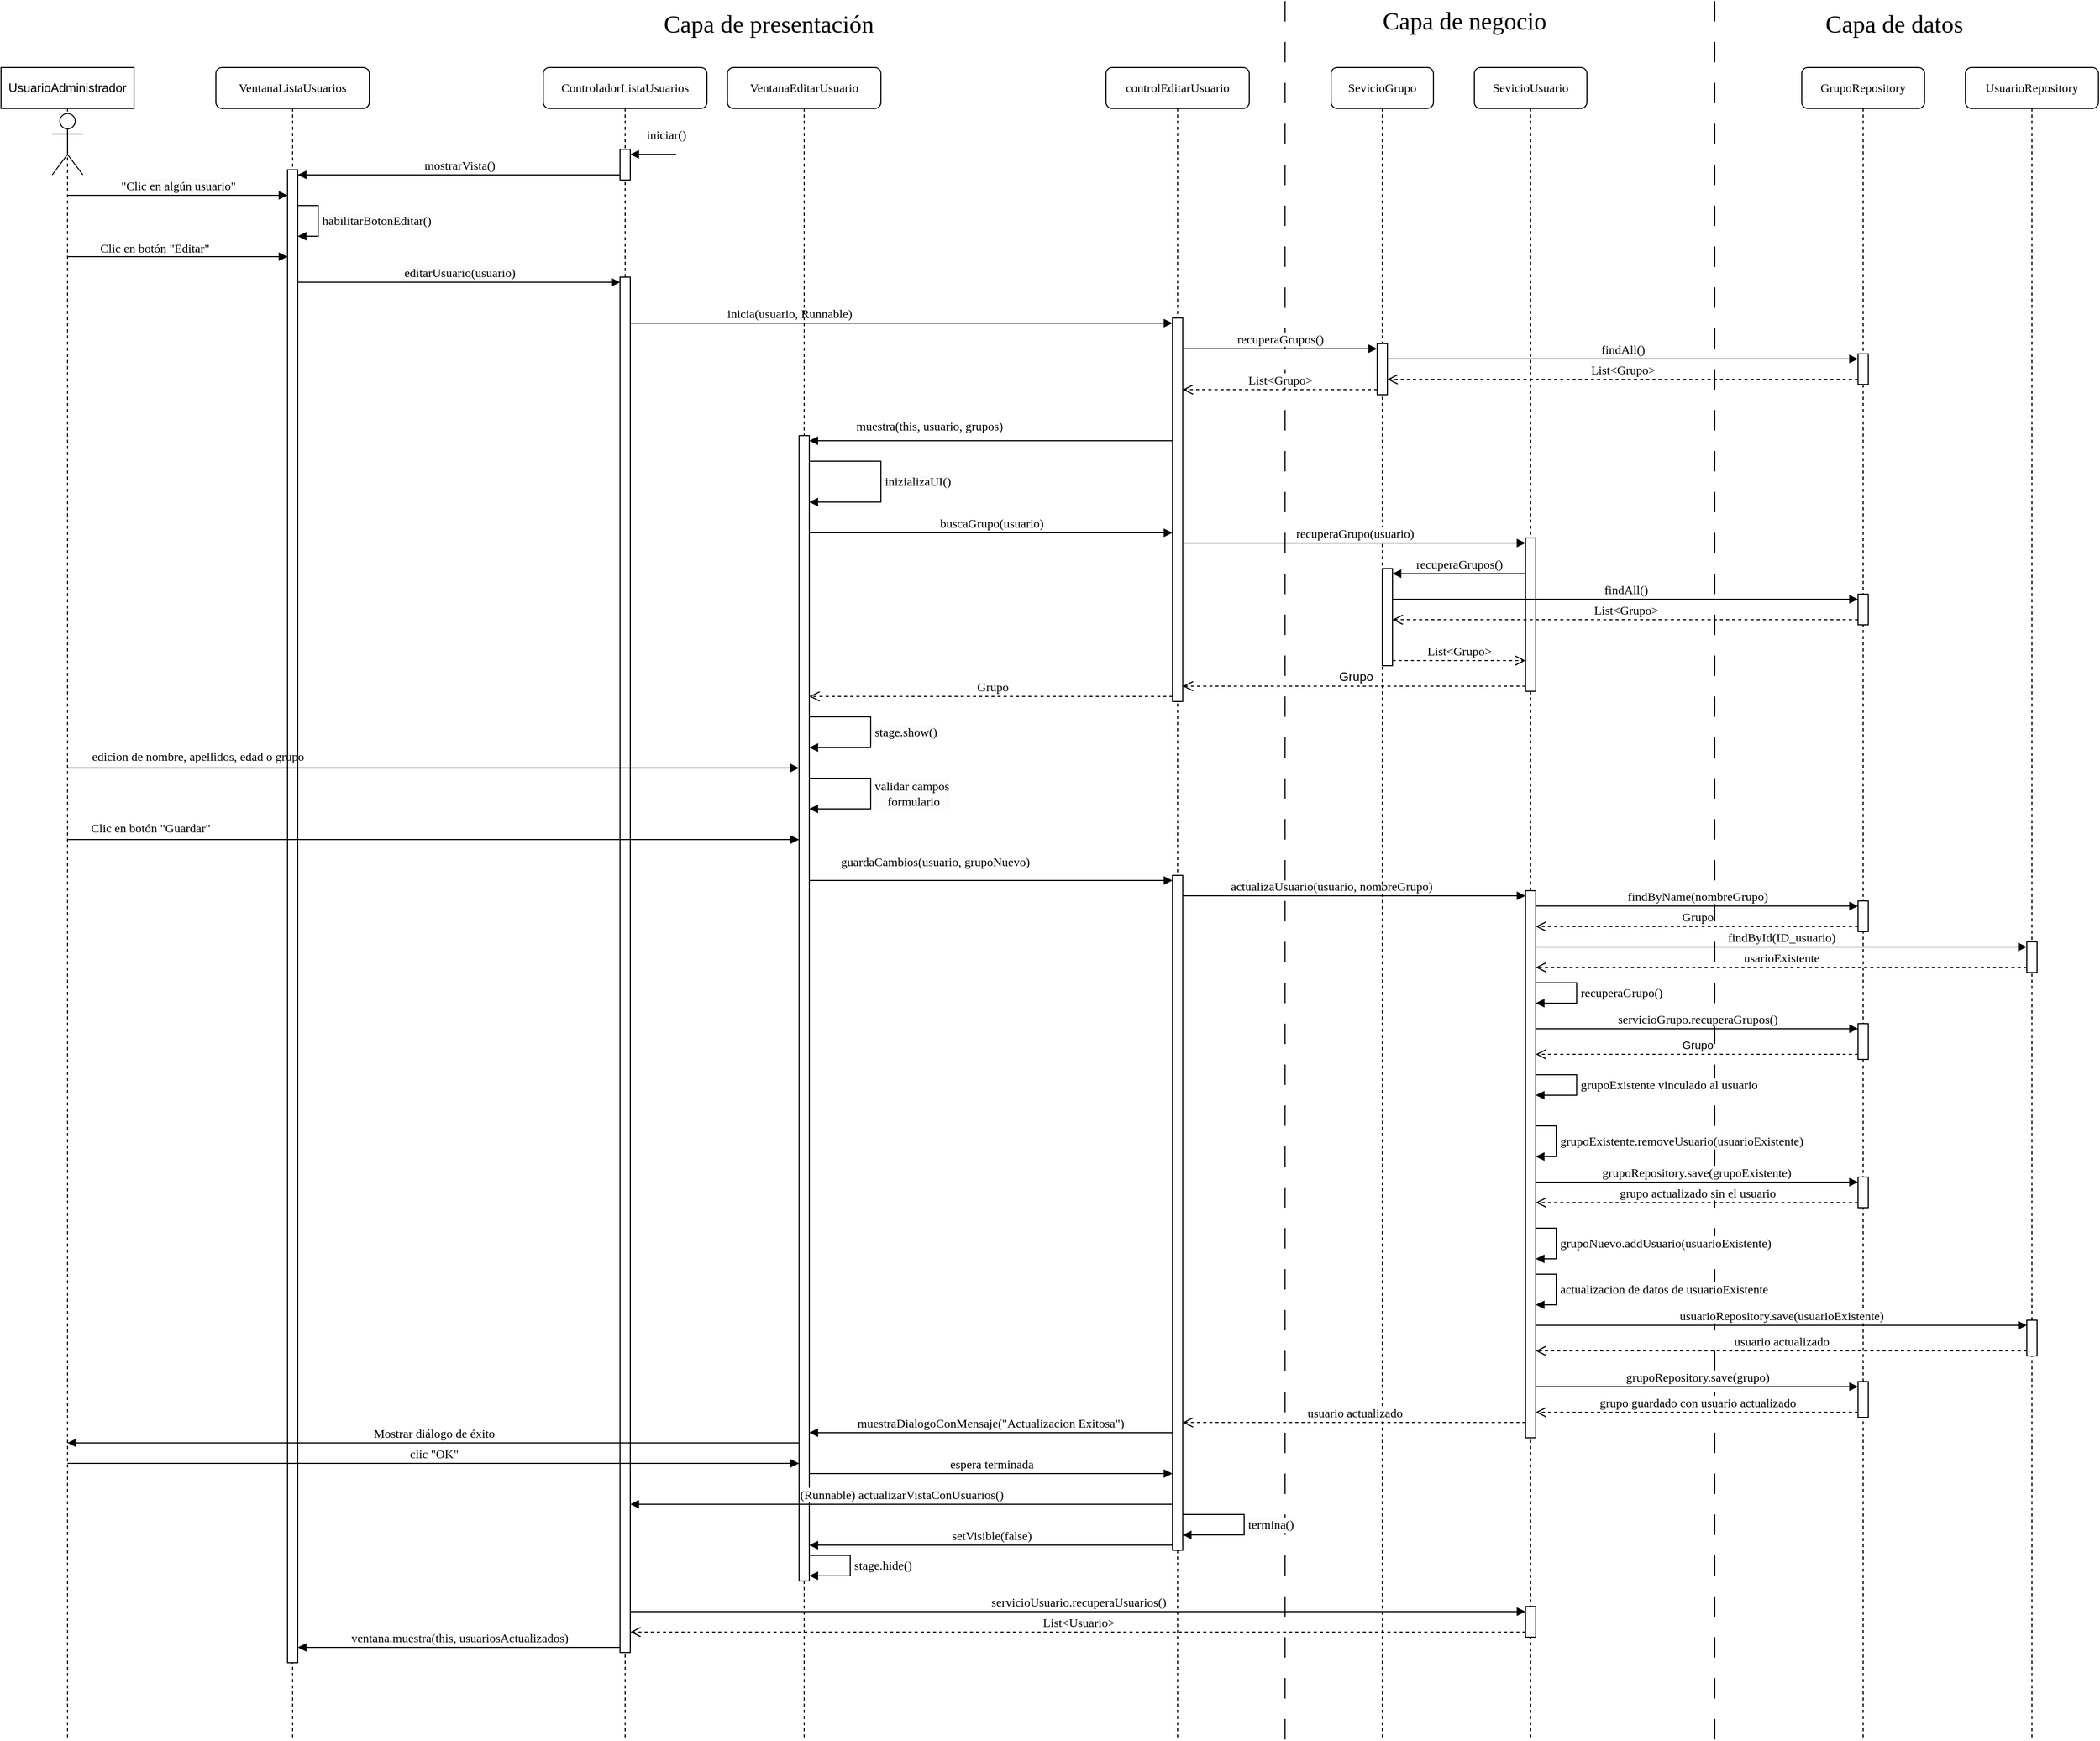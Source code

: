 <mxfile version="26.2.4" pages="2">
  <diagram name="Page-1" id="13e1069c-82ec-6db2-03f1-153e76fe0fe0">
    <mxGraphModel dx="1758" dy="668" grid="1" gridSize="10" guides="1" tooltips="1" connect="1" arrows="1" fold="1" page="1" pageScale="1" pageWidth="1100" pageHeight="850" background="none" math="0" shadow="0">
      <root>
        <mxCell id="0" />
        <mxCell id="1" parent="0" />
        <mxCell id="9ABYOtlQjO-9Cc4GqOYx-38" value="" style="line;strokeWidth=1;direction=south;html=1;dashed=1;dashPattern=20 20;" parent="1" vertex="1">
          <mxGeometry x="250" width="10" height="1700" as="geometry" />
        </mxCell>
        <mxCell id="9ABYOtlQjO-9Cc4GqOYx-41" value="" style="line;strokeWidth=1;direction=south;html=1;dashed=1;dashPattern=20 20;" parent="1" vertex="1">
          <mxGeometry x="670" width="10" height="1700" as="geometry" />
        </mxCell>
        <mxCell id="X2-gAhi_BghWSpZgkIAr-3" value="&lt;font style=&quot;font-size: 12px;&quot; face=&quot;Verdana&quot;&gt;recuperaGrupos()&lt;/font&gt;" style="html=1;verticalAlign=bottom;endArrow=block;curved=0;rounded=0;entryX=0;entryY=0;entryDx=0;entryDy=5;entryPerimeter=0;" parent="1" source="OCwyP5HJ9zjT-_5HilzB-29" target="X2-gAhi_BghWSpZgkIAr-2" edge="1">
          <mxGeometry relative="1" as="geometry">
            <mxPoint x="105" y="350.0" as="sourcePoint" />
          </mxGeometry>
        </mxCell>
        <mxCell id="9ABYOtlQjO-9Cc4GqOYx-22" value="&lt;div&gt;&lt;font style=&quot;font-size: 12px;&quot; face=&quot;Verdana&quot;&gt;guardaCambios(usuario, grupoNuevo)&lt;/font&gt;&lt;/div&gt;" style="html=1;verticalAlign=bottom;labelBackgroundColor=none;endArrow=block;endFill=1;endSize=6;align=left;rounded=0;entryX=0;entryY=0;entryDx=0;entryDy=5;entryPerimeter=0;" parent="1" source="7baba1c4bc27f4b0-3" target="OCwyP5HJ9zjT-_5HilzB-59" edge="1">
          <mxGeometry x="-0.806" y="9" relative="1" as="geometry">
            <mxPoint x="-80" y="730" as="sourcePoint" />
            <mxPoint x="146.75" y="857.055" as="targetPoint" />
            <mxPoint x="-1" as="offset" />
          </mxGeometry>
        </mxCell>
        <mxCell id="7baba1c4bc27f4b0-8" value="VentanaListaUsuarios" style="shape=umlLifeline;perimeter=lifelinePerimeter;whiteSpace=wrap;html=1;container=1;collapsible=0;recursiveResize=0;outlineConnect=0;rounded=1;shadow=0;comic=0;labelBackgroundColor=none;strokeWidth=1;fontFamily=Verdana;fontSize=12;align=center;" parent="1" vertex="1">
          <mxGeometry x="-790" y="65" width="150" height="1635" as="geometry" />
        </mxCell>
        <mxCell id="W4pkxYjtqgGTsFsOCvra-1" value="" style="html=1;points=[[0,0,0,0,5],[0,1,0,0,-5],[1,0,0,0,5],[1,1,0,0,-5]];perimeter=orthogonalPerimeter;outlineConnect=0;targetShapes=umlLifeline;portConstraint=eastwest;newEdgeStyle={&quot;curved&quot;:0,&quot;rounded&quot;:0};" parent="7baba1c4bc27f4b0-8" vertex="1">
          <mxGeometry x="70" y="100" width="10" height="1460" as="geometry" />
        </mxCell>
        <mxCell id="W4pkxYjtqgGTsFsOCvra-2" value="&lt;span style=&quot;font-family: Verdana; font-size: 12px; text-align: center; background-color: rgb(251, 251, 251);&quot;&gt;habilitarBotonEditar()&lt;/span&gt;" style="html=1;align=left;spacingLeft=2;endArrow=block;rounded=0;edgeStyle=orthogonalEdgeStyle;curved=0;rounded=0;" parent="7baba1c4bc27f4b0-8" target="W4pkxYjtqgGTsFsOCvra-1" edge="1">
          <mxGeometry relative="1" as="geometry">
            <mxPoint x="79.999" y="135" as="sourcePoint" />
            <Array as="points">
              <mxPoint x="100" y="135" />
              <mxPoint x="100" y="165" />
            </Array>
            <mxPoint x="85.04" y="215" as="targetPoint" />
          </mxGeometry>
        </mxCell>
        <mxCell id="9ABYOtlQjO-9Cc4GqOYx-10" value="&lt;font style=&quot;font-size: 12px;&quot; face=&quot;Verdana&quot;&gt;inicia(usuario, Runnable)&lt;/font&gt;" style="html=1;verticalAlign=bottom;labelBackgroundColor=none;endArrow=block;endFill=1;endSize=6;align=left;rounded=0;entryX=0;entryY=0;entryDx=0;entryDy=5;entryPerimeter=0;" parent="1" source="OCwyP5HJ9zjT-_5HilzB-28" target="OCwyP5HJ9zjT-_5HilzB-29" edge="1">
          <mxGeometry x="-0.65" relative="1" as="geometry">
            <mxPoint x="-170" y="340" as="sourcePoint" />
            <mxPoint x="90" y="324" as="targetPoint" />
            <mxPoint as="offset" />
          </mxGeometry>
        </mxCell>
        <mxCell id="7baba1c4bc27f4b0-2" value="ControladorListaUsuarios" style="shape=umlLifeline;perimeter=lifelinePerimeter;whiteSpace=wrap;html=1;container=1;collapsible=0;recursiveResize=0;outlineConnect=0;rounded=1;shadow=0;comic=0;labelBackgroundColor=none;strokeWidth=1;fontFamily=Verdana;fontSize=12;align=center;" parent="1" vertex="1">
          <mxGeometry x="-470" y="65" width="160" height="1635" as="geometry" />
        </mxCell>
        <mxCell id="OCwyP5HJ9zjT-_5HilzB-17" value="" style="html=1;points=[[0,0,0,0,5],[0,1,0,0,-5],[1,0,0,0,5],[1,1,0,0,-5]];perimeter=orthogonalPerimeter;outlineConnect=0;targetShapes=umlLifeline;portConstraint=eastwest;newEdgeStyle={&quot;curved&quot;:0,&quot;rounded&quot;:0};" parent="7baba1c4bc27f4b0-2" vertex="1">
          <mxGeometry x="75" y="80" width="10" height="30" as="geometry" />
        </mxCell>
        <mxCell id="OCwyP5HJ9zjT-_5HilzB-19" value="&lt;font style=&quot;font-size: 12px;&quot; face=&quot;Verdana&quot;&gt;iniciar()&lt;/font&gt;" style="html=1;verticalAlign=bottom;endArrow=block;curved=0;rounded=0;" parent="7baba1c4bc27f4b0-2" target="OCwyP5HJ9zjT-_5HilzB-17" edge="1">
          <mxGeometry x="-0.556" y="-10" width="80" relative="1" as="geometry">
            <mxPoint x="130" y="85" as="sourcePoint" />
            <mxPoint x="110" y="85.23" as="targetPoint" />
            <mxPoint as="offset" />
          </mxGeometry>
        </mxCell>
        <mxCell id="OCwyP5HJ9zjT-_5HilzB-28" value="" style="html=1;points=[[0,0,0,0,5],[0,1,0,0,-5],[1,0,0,0,5],[1,1,0,0,-5]];perimeter=orthogonalPerimeter;outlineConnect=0;targetShapes=umlLifeline;portConstraint=eastwest;newEdgeStyle={&quot;curved&quot;:0,&quot;rounded&quot;:0};" parent="7baba1c4bc27f4b0-2" vertex="1">
          <mxGeometry x="75" y="205" width="10" height="1345" as="geometry" />
        </mxCell>
        <mxCell id="7baba1c4bc27f4b0-3" value="VentanaEditarUsuario" style="shape=umlLifeline;perimeter=lifelinePerimeter;whiteSpace=wrap;html=1;container=1;collapsible=0;recursiveResize=0;outlineConnect=0;rounded=1;shadow=0;comic=0;labelBackgroundColor=none;strokeWidth=1;fontFamily=Verdana;fontSize=12;align=center;" parent="1" vertex="1">
          <mxGeometry x="-290" y="65" width="150" height="1635" as="geometry" />
        </mxCell>
        <mxCell id="OCwyP5HJ9zjT-_5HilzB-30" value="" style="html=1;points=[[0,0,0,0,5],[0,1,0,0,-5],[1,0,0,0,5],[1,1,0,0,-5]];perimeter=orthogonalPerimeter;outlineConnect=0;targetShapes=umlLifeline;portConstraint=eastwest;newEdgeStyle={&quot;curved&quot;:0,&quot;rounded&quot;:0};" parent="7baba1c4bc27f4b0-3" vertex="1">
          <mxGeometry x="70" y="360" width="10" height="1120" as="geometry" />
        </mxCell>
        <mxCell id="OCwyP5HJ9zjT-_5HilzB-37" value="&lt;span style=&quot;text-align: center; background-color: rgb(251, 251, 251);&quot;&gt;&lt;font style=&quot;font-size: 12px;&quot; face=&quot;Verdana&quot;&gt;inizializaUI()&lt;/font&gt;&lt;/span&gt;" style="html=1;align=left;spacingLeft=2;endArrow=block;rounded=0;edgeStyle=orthogonalEdgeStyle;curved=0;rounded=0;" parent="7baba1c4bc27f4b0-3" source="OCwyP5HJ9zjT-_5HilzB-30" target="OCwyP5HJ9zjT-_5HilzB-30" edge="1">
          <mxGeometry relative="1" as="geometry">
            <mxPoint x="120" y="400" as="sourcePoint" />
            <Array as="points">
              <mxPoint x="150" y="385" />
              <mxPoint x="150" y="425" />
            </Array>
            <mxPoint x="120" y="465" as="targetPoint" />
          </mxGeometry>
        </mxCell>
        <mxCell id="OCwyP5HJ9zjT-_5HilzB-36" value="&lt;span style=&quot;font-size: 12px; text-align: center; background-color: rgb(251, 251, 251);&quot;&gt;&lt;font face=&quot;Verdana&quot;&gt;stage.show()&lt;/font&gt;&lt;/span&gt;" style="html=1;align=left;spacingLeft=2;endArrow=block;rounded=0;edgeStyle=orthogonalEdgeStyle;curved=0;rounded=0;" parent="7baba1c4bc27f4b0-3" source="OCwyP5HJ9zjT-_5HilzB-30" target="OCwyP5HJ9zjT-_5HilzB-30" edge="1">
          <mxGeometry relative="1" as="geometry">
            <mxPoint x="120.08" y="665" as="sourcePoint" />
            <Array as="points">
              <mxPoint x="140" y="635" />
              <mxPoint x="140" y="665" />
            </Array>
            <mxPoint x="120.0" y="706.24" as="targetPoint" />
          </mxGeometry>
        </mxCell>
        <mxCell id="OCwyP5HJ9zjT-_5HilzB-76" value="&lt;div style=&quot;text-align: center; background-color: rgb(251, 251, 251);&quot;&gt;&lt;span style=&quot;color: light-dark(rgb(0, 0, 0), rgb(255, 255, 255));&quot;&gt;&lt;font style=&quot;font-size: 12px;&quot; face=&quot;Verdana&quot;&gt;validar campos&lt;/font&gt;&lt;/span&gt;&lt;/div&gt;&lt;div style=&quot;text-align: center; background-color: rgb(251, 251, 251);&quot;&gt;&lt;span style=&quot;color: light-dark(rgb(0, 0, 0), rgb(255, 255, 255));&quot;&gt;&lt;font face=&quot;Verdana&quot; style=&quot;font-size: 12px;&quot;&gt;&amp;nbsp;formulario&lt;/font&gt;&lt;/span&gt;&lt;/div&gt;" style="html=1;align=left;spacingLeft=2;endArrow=block;rounded=0;edgeStyle=orthogonalEdgeStyle;curved=0;rounded=0;" parent="7baba1c4bc27f4b0-3" source="OCwyP5HJ9zjT-_5HilzB-30" target="OCwyP5HJ9zjT-_5HilzB-30" edge="1">
          <mxGeometry x="-0.004" relative="1" as="geometry">
            <mxPoint x="90" y="715" as="sourcePoint" />
            <Array as="points">
              <mxPoint x="140" y="695" />
              <mxPoint x="140" y="725" />
            </Array>
            <mxPoint x="90" y="745" as="targetPoint" />
            <mxPoint as="offset" />
          </mxGeometry>
        </mxCell>
        <mxCell id="-vCqlu9J_gBgKfh1pBix-15" value="&lt;font style=&quot;font-size: 12px;&quot; face=&quot;Verdana&quot;&gt;stage.hide()&lt;/font&gt;" style="html=1;align=left;spacingLeft=2;endArrow=block;rounded=0;edgeStyle=orthogonalEdgeStyle;curved=0;rounded=0;" parent="7baba1c4bc27f4b0-3" source="OCwyP5HJ9zjT-_5HilzB-30" target="OCwyP5HJ9zjT-_5HilzB-30" edge="1">
          <mxGeometry relative="1" as="geometry">
            <mxPoint x="100" y="1435" as="sourcePoint" />
            <Array as="points">
              <mxPoint x="120" y="1455" />
              <mxPoint x="120" y="1475" />
            </Array>
            <mxPoint x="100" y="1475" as="targetPoint" />
          </mxGeometry>
        </mxCell>
        <mxCell id="7baba1c4bc27f4b0-4" value="controlEditarUsuario" style="shape=umlLifeline;perimeter=lifelinePerimeter;whiteSpace=wrap;html=1;container=1;collapsible=0;recursiveResize=0;outlineConnect=0;rounded=1;shadow=0;comic=0;labelBackgroundColor=none;strokeWidth=1;fontFamily=Verdana;fontSize=12;align=center;" parent="1" vertex="1">
          <mxGeometry x="80" y="65" width="140" height="1635" as="geometry" />
        </mxCell>
        <mxCell id="OCwyP5HJ9zjT-_5HilzB-29" value="" style="html=1;points=[[0,0,0,0,5],[0,1,0,0,-5],[1,0,0,0,5],[1,1,0,0,-5]];perimeter=orthogonalPerimeter;outlineConnect=0;targetShapes=umlLifeline;portConstraint=eastwest;newEdgeStyle={&quot;curved&quot;:0,&quot;rounded&quot;:0};" parent="7baba1c4bc27f4b0-4" vertex="1">
          <mxGeometry x="65" y="245" width="10" height="375" as="geometry" />
        </mxCell>
        <mxCell id="OCwyP5HJ9zjT-_5HilzB-59" value="" style="html=1;points=[[0,0,0,0,5],[0,1,0,0,-5],[1,0,0,0,5],[1,1,0,0,-5]];perimeter=orthogonalPerimeter;outlineConnect=0;targetShapes=umlLifeline;portConstraint=eastwest;newEdgeStyle={&quot;curved&quot;:0,&quot;rounded&quot;:0};" parent="7baba1c4bc27f4b0-4" vertex="1">
          <mxGeometry x="65" y="790" width="10" height="660" as="geometry" />
        </mxCell>
        <mxCell id="OCwyP5HJ9zjT-_5HilzB-58" value="&lt;div style=&quot;text-align: center; background-color: rgb(251, 251, 251);&quot;&gt;&lt;font face=&quot;Verdana&quot;&gt;&lt;span style=&quot;font-size: 12px;&quot;&gt;termina()&lt;/span&gt;&lt;/font&gt;&lt;/div&gt;" style="html=1;align=left;spacingLeft=2;endArrow=block;rounded=0;edgeStyle=orthogonalEdgeStyle;curved=0;rounded=0;" parent="7baba1c4bc27f4b0-4" source="OCwyP5HJ9zjT-_5HilzB-59" target="OCwyP5HJ9zjT-_5HilzB-59" edge="1">
          <mxGeometry x="-0.004" relative="1" as="geometry">
            <mxPoint x="75" y="1375" as="sourcePoint" />
            <Array as="points">
              <mxPoint x="135" y="1415" />
              <mxPoint x="135" y="1435" />
            </Array>
            <mxPoint x="75" y="1405" as="targetPoint" />
            <mxPoint as="offset" />
          </mxGeometry>
        </mxCell>
        <mxCell id="7baba1c4bc27f4b0-5" value="SevicioUsuario" style="shape=umlLifeline;perimeter=lifelinePerimeter;whiteSpace=wrap;html=1;container=1;collapsible=0;recursiveResize=0;outlineConnect=0;rounded=1;shadow=0;comic=0;labelBackgroundColor=none;strokeWidth=1;fontFamily=Verdana;fontSize=12;align=center;" parent="1" vertex="1">
          <mxGeometry x="440" y="65" width="110" height="1635" as="geometry" />
        </mxCell>
        <mxCell id="OCwyP5HJ9zjT-_5HilzB-44" value="" style="html=1;points=[[0,0,0,0,5],[0,1,0,0,-5],[1,0,0,0,5],[1,1,0,0,-5]];perimeter=orthogonalPerimeter;outlineConnect=0;targetShapes=umlLifeline;portConstraint=eastwest;newEdgeStyle={&quot;curved&quot;:0,&quot;rounded&quot;:0};" parent="7baba1c4bc27f4b0-5" vertex="1">
          <mxGeometry x="50" y="460" width="10" height="150" as="geometry" />
        </mxCell>
        <mxCell id="OCwyP5HJ9zjT-_5HilzB-47" value="" style="html=1;points=[[0,0,0,0,5],[0,1,0,0,-5],[1,0,0,0,5],[1,1,0,0,-5]];perimeter=orthogonalPerimeter;outlineConnect=0;targetShapes=umlLifeline;portConstraint=eastwest;newEdgeStyle={&quot;curved&quot;:0,&quot;rounded&quot;:0};" parent="7baba1c4bc27f4b0-5" vertex="1">
          <mxGeometry x="-90" y="490" width="10" height="95" as="geometry" />
        </mxCell>
        <mxCell id="OCwyP5HJ9zjT-_5HilzB-48" value="&lt;span style=&quot;font-family: Verdana; font-size: 12px;&quot;&gt;recuperaGrupos()&lt;/span&gt;" style="html=1;verticalAlign=bottom;endArrow=block;curved=0;rounded=0;entryX=1;entryY=0;entryDx=0;entryDy=5;" parent="7baba1c4bc27f4b0-5" source="OCwyP5HJ9zjT-_5HilzB-44" target="OCwyP5HJ9zjT-_5HilzB-47" edge="1">
          <mxGeometry relative="1" as="geometry">
            <mxPoint x="-10" y="480" as="sourcePoint" />
          </mxGeometry>
        </mxCell>
        <mxCell id="OCwyP5HJ9zjT-_5HilzB-49" value="&lt;span style=&quot;font-family: Verdana; font-size: 12px;&quot;&gt;List&amp;lt;Grupo&amp;gt;&lt;/span&gt;" style="html=1;verticalAlign=bottom;endArrow=open;dashed=1;endSize=8;curved=0;rounded=0;exitX=1;exitY=1;exitDx=0;exitDy=-5;" parent="7baba1c4bc27f4b0-5" source="OCwyP5HJ9zjT-_5HilzB-47" target="OCwyP5HJ9zjT-_5HilzB-44" edge="1">
          <mxGeometry relative="1" as="geometry">
            <mxPoint x="-10" y="550" as="targetPoint" />
          </mxGeometry>
        </mxCell>
        <mxCell id="OCwyP5HJ9zjT-_5HilzB-61" value="" style="html=1;points=[[0,0,0,0,5],[0,1,0,0,-5],[1,0,0,0,5],[1,1,0,0,-5]];perimeter=orthogonalPerimeter;outlineConnect=0;targetShapes=umlLifeline;portConstraint=eastwest;newEdgeStyle={&quot;curved&quot;:0,&quot;rounded&quot;:0};" parent="7baba1c4bc27f4b0-5" vertex="1">
          <mxGeometry x="50" y="805" width="10" height="535" as="geometry" />
        </mxCell>
        <mxCell id="OCwyP5HJ9zjT-_5HilzB-63" value="&lt;div style=&quot;text-align: center;&quot;&gt;&lt;span style=&quot;background-color: light-dark(#ffffff, var(--ge-dark-color, #121212)); color: light-dark(rgb(0, 0, 0), rgb(255, 255, 255)); font-size: 12px;&quot;&gt;&lt;font face=&quot;Verdana&quot;&gt;recuperaGrupo()&lt;/font&gt;&lt;/span&gt;&lt;/div&gt;" style="html=1;align=left;spacingLeft=2;endArrow=block;rounded=0;edgeStyle=orthogonalEdgeStyle;curved=0;rounded=0;" parent="7baba1c4bc27f4b0-5" source="OCwyP5HJ9zjT-_5HilzB-61" target="OCwyP5HJ9zjT-_5HilzB-61" edge="1">
          <mxGeometry x="-0.007" relative="1" as="geometry">
            <mxPoint x="70.005" y="925.0" as="sourcePoint" />
            <Array as="points">
              <mxPoint x="100" y="895" />
              <mxPoint x="100" y="915" />
            </Array>
            <mxPoint x="184.97" y="995" as="targetPoint" />
            <mxPoint as="offset" />
          </mxGeometry>
        </mxCell>
        <mxCell id="-vCqlu9J_gBgKfh1pBix-4" value="&lt;div style=&quot;text-align: center;&quot;&gt;&lt;div&gt;&lt;font style=&quot;font-size: 12px;&quot; face=&quot;Verdana&quot;&gt;grupoExistente.removeUsuario(usuarioExistente)&lt;/font&gt;&lt;/div&gt;&lt;/div&gt;" style="html=1;align=left;spacingLeft=2;endArrow=block;rounded=0;edgeStyle=orthogonalEdgeStyle;curved=0;rounded=0;" parent="7baba1c4bc27f4b0-5" source="OCwyP5HJ9zjT-_5HilzB-61" target="OCwyP5HJ9zjT-_5HilzB-61" edge="1">
          <mxGeometry x="-0.007" relative="1" as="geometry">
            <mxPoint x="60" y="975" as="sourcePoint" />
            <Array as="points">
              <mxPoint x="80" y="1035" />
              <mxPoint x="80" y="1065" />
            </Array>
            <mxPoint x="60" y="995" as="targetPoint" />
            <mxPoint as="offset" />
          </mxGeometry>
        </mxCell>
        <mxCell id="-vCqlu9J_gBgKfh1pBix-5" value="&lt;div style=&quot;text-align: center;&quot;&gt;&lt;div&gt;&lt;font style=&quot;font-size: 12px;&quot; face=&quot;Verdana&quot;&gt;grupoNuevo.addUsuario(usuarioExistente)&lt;/font&gt;&lt;/div&gt;&lt;/div&gt;" style="html=1;align=left;spacingLeft=2;endArrow=block;rounded=0;edgeStyle=orthogonalEdgeStyle;curved=0;rounded=0;" parent="7baba1c4bc27f4b0-5" source="OCwyP5HJ9zjT-_5HilzB-61" target="OCwyP5HJ9zjT-_5HilzB-61" edge="1">
          <mxGeometry x="-0.007" relative="1" as="geometry">
            <mxPoint x="60" y="1065" as="sourcePoint" />
            <Array as="points">
              <mxPoint x="80" y="1135" />
              <mxPoint x="80" y="1165" />
            </Array>
            <mxPoint x="60" y="1095" as="targetPoint" />
            <mxPoint as="offset" />
          </mxGeometry>
        </mxCell>
        <mxCell id="-vCqlu9J_gBgKfh1pBix-8" value="&lt;div style=&quot;text-align: center;&quot;&gt;&lt;span style=&quot;background-color: light-dark(#ffffff, var(--ge-dark-color, #121212)); color: light-dark(rgb(0, 0, 0), rgb(255, 255, 255)); font-size: 12px;&quot;&gt;&lt;font face=&quot;Verdana&quot;&gt;grupoExistente vinculado al usuario&lt;/font&gt;&lt;/span&gt;&lt;/div&gt;" style="html=1;align=left;spacingLeft=2;endArrow=block;rounded=0;edgeStyle=orthogonalEdgeStyle;curved=0;rounded=0;" parent="7baba1c4bc27f4b0-5" source="OCwyP5HJ9zjT-_5HilzB-61" target="OCwyP5HJ9zjT-_5HilzB-61" edge="1">
          <mxGeometry x="-0.014" relative="1" as="geometry">
            <mxPoint x="60" y="985" as="sourcePoint" />
            <Array as="points">
              <mxPoint x="100" y="985" />
              <mxPoint x="100" y="1005" />
            </Array>
            <mxPoint x="60" y="1005" as="targetPoint" />
            <mxPoint as="offset" />
          </mxGeometry>
        </mxCell>
        <mxCell id="-vCqlu9J_gBgKfh1pBix-9" value="&lt;div style=&quot;text-align: center;&quot;&gt;&lt;div&gt;&lt;font style=&quot;font-size: 12px;&quot; face=&quot;Verdana&quot;&gt;actualizacion de datos de usuarioExistente&lt;/font&gt;&lt;/div&gt;&lt;/div&gt;" style="html=1;align=left;spacingLeft=2;endArrow=block;rounded=0;edgeStyle=orthogonalEdgeStyle;curved=0;rounded=0;" parent="7baba1c4bc27f4b0-5" source="OCwyP5HJ9zjT-_5HilzB-61" target="OCwyP5HJ9zjT-_5HilzB-61" edge="1">
          <mxGeometry x="-0.007" relative="1" as="geometry">
            <mxPoint x="60" y="1180" as="sourcePoint" />
            <Array as="points">
              <mxPoint x="80" y="1180" />
              <mxPoint x="80" y="1210" />
            </Array>
            <mxPoint x="60" y="1210" as="targetPoint" />
            <mxPoint as="offset" />
          </mxGeometry>
        </mxCell>
        <mxCell id="7baba1c4bc27f4b0-6" value="GrupoRepository" style="shape=umlLifeline;perimeter=lifelinePerimeter;whiteSpace=wrap;html=1;container=1;collapsible=0;recursiveResize=0;outlineConnect=0;rounded=1;shadow=0;comic=0;labelBackgroundColor=none;strokeWidth=1;fontFamily=Verdana;fontSize=12;align=center;" parent="1" vertex="1">
          <mxGeometry x="760" y="65" width="120" height="1635" as="geometry" />
        </mxCell>
        <mxCell id="X2-gAhi_BghWSpZgkIAr-11" value="" style="html=1;points=[[0,0,0,0,5],[0,1,0,0,-5],[1,0,0,0,5],[1,1,0,0,-5]];perimeter=orthogonalPerimeter;outlineConnect=0;targetShapes=umlLifeline;portConstraint=eastwest;newEdgeStyle={&quot;curved&quot;:0,&quot;rounded&quot;:0};" parent="7baba1c4bc27f4b0-6" vertex="1">
          <mxGeometry x="55" y="815" width="10" height="30" as="geometry" />
        </mxCell>
        <mxCell id="OCwyP5HJ9zjT-_5HilzB-38" value="" style="html=1;points=[[0,0,0,0,5],[0,1,0,0,-5],[1,0,0,0,5],[1,1,0,0,-5]];perimeter=orthogonalPerimeter;outlineConnect=0;targetShapes=umlLifeline;portConstraint=eastwest;newEdgeStyle={&quot;curved&quot;:0,&quot;rounded&quot;:0};" parent="7baba1c4bc27f4b0-6" vertex="1">
          <mxGeometry x="55" y="280" width="10" height="30" as="geometry" />
        </mxCell>
        <mxCell id="OCwyP5HJ9zjT-_5HilzB-66" value="" style="html=1;points=[[0,0,0,0,5],[0,1,0,0,-5],[1,0,0,0,5],[1,1,0,0,-5]];perimeter=orthogonalPerimeter;outlineConnect=0;targetShapes=umlLifeline;portConstraint=eastwest;newEdgeStyle={&quot;curved&quot;:0,&quot;rounded&quot;:0};" parent="7baba1c4bc27f4b0-6" vertex="1">
          <mxGeometry x="55" y="1285" width="10" height="35" as="geometry" />
        </mxCell>
        <mxCell id="OCwyP5HJ9zjT-_5HilzB-80" value="" style="html=1;points=[[0,0,0,0,5],[0,1,0,0,-5],[1,0,0,0,5],[1,1,0,0,-5]];perimeter=orthogonalPerimeter;outlineConnect=0;targetShapes=umlLifeline;portConstraint=eastwest;newEdgeStyle={&quot;curved&quot;:0,&quot;rounded&quot;:0};" parent="7baba1c4bc27f4b0-6" vertex="1">
          <mxGeometry x="55" y="1085" width="10" height="30" as="geometry" />
        </mxCell>
        <mxCell id="-vCqlu9J_gBgKfh1pBix-1" value="" style="html=1;points=[[0,0,0,0,5],[0,1,0,0,-5],[1,0,0,0,5],[1,1,0,0,-5]];perimeter=orthogonalPerimeter;outlineConnect=0;targetShapes=umlLifeline;portConstraint=eastwest;newEdgeStyle={&quot;curved&quot;:0,&quot;rounded&quot;:0};" parent="7baba1c4bc27f4b0-6" vertex="1">
          <mxGeometry x="55" y="935" width="10" height="35" as="geometry" />
        </mxCell>
        <mxCell id="OCwyP5HJ9zjT-_5HilzB-50" value="" style="html=1;points=[[0,0,0,0,5],[0,1,0,0,-5],[1,0,0,0,5],[1,1,0,0,-5]];perimeter=orthogonalPerimeter;outlineConnect=0;targetShapes=umlLifeline;portConstraint=eastwest;newEdgeStyle={&quot;curved&quot;:0,&quot;rounded&quot;:0};" parent="7baba1c4bc27f4b0-6" vertex="1">
          <mxGeometry x="55" y="515" width="10" height="30" as="geometry" />
        </mxCell>
        <mxCell id="7baba1c4bc27f4b0-7" value="UsuarioRepository" style="shape=umlLifeline;perimeter=lifelinePerimeter;whiteSpace=wrap;html=1;container=1;collapsible=0;recursiveResize=0;outlineConnect=0;rounded=1;shadow=0;comic=0;labelBackgroundColor=none;strokeWidth=1;fontFamily=Verdana;fontSize=12;align=center;" parent="1" vertex="1">
          <mxGeometry x="920" y="65" width="130" height="1635" as="geometry" />
        </mxCell>
        <mxCell id="X2-gAhi_BghWSpZgkIAr-15" value="" style="html=1;points=[[0,0,0,0,5],[0,1,0,0,-5],[1,0,0,0,5],[1,1,0,0,-5]];perimeter=orthogonalPerimeter;outlineConnect=0;targetShapes=umlLifeline;portConstraint=eastwest;newEdgeStyle={&quot;curved&quot;:0,&quot;rounded&quot;:0};" parent="7baba1c4bc27f4b0-7" vertex="1">
          <mxGeometry x="60" y="855" width="10" height="30" as="geometry" />
        </mxCell>
        <mxCell id="OCwyP5HJ9zjT-_5HilzB-69" value="" style="html=1;points=[[0,0,0,0,5],[0,1,0,0,-5],[1,0,0,0,5],[1,1,0,0,-5]];perimeter=orthogonalPerimeter;outlineConnect=0;targetShapes=umlLifeline;portConstraint=eastwest;newEdgeStyle={&quot;curved&quot;:0,&quot;rounded&quot;:0};" parent="7baba1c4bc27f4b0-7" vertex="1">
          <mxGeometry x="60" y="1225" width="10" height="35" as="geometry" />
        </mxCell>
        <mxCell id="rwW-uwBwWw8kHoBcjfTD-1" value="UsuarioAdministrador" style="shape=umlLifeline;perimeter=lifelinePerimeter;whiteSpace=wrap;html=1;container=1;dropTarget=0;collapsible=0;recursiveResize=0;outlineConnect=0;portConstraint=eastwest;newEdgeStyle={&quot;edgeStyle&quot;:&quot;elbowEdgeStyle&quot;,&quot;elbow&quot;:&quot;vertical&quot;,&quot;curved&quot;:0,&quot;rounded&quot;:0};" parent="1" vertex="1">
          <mxGeometry x="-1000" y="65" width="130" height="1635" as="geometry" />
        </mxCell>
        <mxCell id="rwW-uwBwWw8kHoBcjfTD-2" value="" style="shape=umlActor;verticalLabelPosition=bottom;verticalAlign=top;html=1;" parent="1" vertex="1">
          <mxGeometry x="-950" y="110" width="30" height="60" as="geometry" />
        </mxCell>
        <mxCell id="9ABYOtlQjO-9Cc4GqOYx-15" value="&lt;font face=&quot;Verdana&quot; style=&quot;font-size: 12px;&quot;&gt;edicion de nombre, apellidos, edad o grupo&lt;/font&gt;" style="html=1;verticalAlign=bottom;labelBackgroundColor=none;endArrow=block;endFill=1;endSize=6;align=left;rounded=0;" parent="1" source="rwW-uwBwWw8kHoBcjfTD-1" target="OCwyP5HJ9zjT-_5HilzB-30" edge="1">
          <mxGeometry x="-0.94" y="2" relative="1" as="geometry">
            <mxPoint x="-625.409" y="551.08" as="sourcePoint" />
            <mxPoint x="-80.68" y="578.52" as="targetPoint" />
            <mxPoint as="offset" />
            <Array as="points">
              <mxPoint x="-350" y="750" />
            </Array>
          </mxGeometry>
        </mxCell>
        <mxCell id="9ABYOtlQjO-9Cc4GqOYx-23" value="&lt;font style=&quot;font-size: 12px;&quot; face=&quot;Verdana&quot;&gt;Clic en botón &quot;Guardar&quot;&lt;/font&gt;" style="html=1;verticalAlign=bottom;labelBackgroundColor=none;endArrow=block;endFill=1;endSize=6;align=left;rounded=0;" parent="1" source="rwW-uwBwWw8kHoBcjfTD-1" target="OCwyP5HJ9zjT-_5HilzB-30" edge="1">
          <mxGeometry x="-0.941" y="2" relative="1" as="geometry">
            <mxPoint x="-626.318" y="649.95" as="sourcePoint" />
            <mxPoint x="-80.87" y="594.36" as="targetPoint" />
            <mxPoint as="offset" />
            <Array as="points">
              <mxPoint x="-330" y="820" />
            </Array>
          </mxGeometry>
        </mxCell>
        <mxCell id="9ABYOtlQjO-9Cc4GqOYx-24" value="SevicioGrupo" style="shape=umlLifeline;perimeter=lifelinePerimeter;whiteSpace=wrap;html=1;container=1;collapsible=0;recursiveResize=0;outlineConnect=0;rounded=1;shadow=0;comic=0;labelBackgroundColor=none;strokeWidth=1;fontFamily=Verdana;fontSize=12;align=center;" parent="1" vertex="1">
          <mxGeometry x="300" y="65" width="100" height="1635" as="geometry" />
        </mxCell>
        <mxCell id="X2-gAhi_BghWSpZgkIAr-2" value="" style="html=1;points=[[0,0,0,0,5],[0,1,0,0,-5],[1,0,0,0,5],[1,1,0,0,-5]];perimeter=orthogonalPerimeter;outlineConnect=0;targetShapes=umlLifeline;portConstraint=eastwest;newEdgeStyle={&quot;curved&quot;:0,&quot;rounded&quot;:0};" parent="9ABYOtlQjO-9Cc4GqOYx-24" vertex="1">
          <mxGeometry x="45" y="270" width="10" height="50" as="geometry" />
        </mxCell>
        <mxCell id="9ABYOtlQjO-9Cc4GqOYx-34" value="&lt;font style=&quot;font-size: 24px;&quot; face=&quot;Verdana&quot;&gt;Capa de presentación&lt;/font&gt;" style="text;html=1;align=center;verticalAlign=middle;resizable=0;points=[];autosize=1;strokeColor=none;fillColor=none;" parent="1" vertex="1">
          <mxGeometry x="-390" y="3" width="280" height="40" as="geometry" />
        </mxCell>
        <mxCell id="9ABYOtlQjO-9Cc4GqOYx-36" value="&lt;font style=&quot;font-size: 24px;&quot; face=&quot;Verdana&quot;&gt;Capa de negocio&lt;/font&gt;" style="text;html=1;align=center;verticalAlign=middle;resizable=0;points=[];autosize=1;strokeColor=none;fillColor=none;" parent="1" vertex="1">
          <mxGeometry x="320" width="220" height="40" as="geometry" />
        </mxCell>
        <mxCell id="9ABYOtlQjO-9Cc4GqOYx-37" value="&lt;font style=&quot;font-size: 24px;&quot; face=&quot;Verdana&quot;&gt;Capa de datos&lt;/font&gt;" style="text;html=1;align=center;verticalAlign=middle;resizable=0;points=[];autosize=1;strokeColor=none;fillColor=none;" parent="1" vertex="1">
          <mxGeometry x="750" y="3" width="200" height="40" as="geometry" />
        </mxCell>
        <mxCell id="X2-gAhi_BghWSpZgkIAr-4" value="&lt;font face=&quot;Verdana&quot; style=&quot;font-size: 12px;&quot;&gt;List&amp;lt;Grupo&amp;gt;&lt;/font&gt;" style="html=1;verticalAlign=bottom;endArrow=open;dashed=1;endSize=8;curved=0;rounded=0;exitX=0;exitY=1;exitDx=0;exitDy=-5;" parent="1" source="X2-gAhi_BghWSpZgkIAr-2" target="OCwyP5HJ9zjT-_5HilzB-29" edge="1">
          <mxGeometry relative="1" as="geometry">
            <mxPoint x="105" y="380.0" as="targetPoint" />
          </mxGeometry>
        </mxCell>
        <mxCell id="X2-gAhi_BghWSpZgkIAr-10" value="&lt;font face=&quot;Verdana&quot; style=&quot;font-size: 12px;&quot;&gt;muestra(this, usuario, grupos)&lt;/font&gt;" style="html=1;verticalAlign=bottom;labelBackgroundColor=none;endArrow=block;endFill=1;endSize=6;align=left;rounded=0;entryX=1;entryY=0;entryDx=0;entryDy=5;entryPerimeter=0;" parent="1" source="OCwyP5HJ9zjT-_5HilzB-29" target="OCwyP5HJ9zjT-_5HilzB-30" edge="1">
          <mxGeometry x="0.755" y="-5" relative="1" as="geometry">
            <mxPoint x="100" y="480" as="sourcePoint" />
            <mxPoint x="-80" y="390.697" as="targetPoint" />
            <mxPoint as="offset" />
          </mxGeometry>
        </mxCell>
        <mxCell id="X2-gAhi_BghWSpZgkIAr-12" value="&lt;font style=&quot;font-size: 12px;&quot; face=&quot;Verdana&quot;&gt;findByName(nombreGrupo)&lt;/font&gt;" style="html=1;verticalAlign=bottom;endArrow=block;curved=0;rounded=0;entryX=0;entryY=0;entryDx=0;entryDy=5;" parent="1" source="OCwyP5HJ9zjT-_5HilzB-61" target="X2-gAhi_BghWSpZgkIAr-11" edge="1">
          <mxGeometry relative="1" as="geometry">
            <mxPoint x="500" y="880" as="sourcePoint" />
          </mxGeometry>
        </mxCell>
        <mxCell id="X2-gAhi_BghWSpZgkIAr-13" value="&lt;font style=&quot;font-size: 12px;&quot; face=&quot;Verdana&quot;&gt;Grupo&lt;/font&gt;" style="html=1;verticalAlign=bottom;endArrow=open;dashed=1;endSize=8;curved=0;rounded=0;exitX=0;exitY=1;exitDx=0;exitDy=-5;" parent="1" source="X2-gAhi_BghWSpZgkIAr-11" target="OCwyP5HJ9zjT-_5HilzB-61" edge="1">
          <mxGeometry relative="1" as="geometry">
            <mxPoint x="500" y="900" as="targetPoint" />
          </mxGeometry>
        </mxCell>
        <mxCell id="X2-gAhi_BghWSpZgkIAr-16" value="&lt;font style=&quot;font-size: 12px;&quot; face=&quot;Verdana&quot;&gt;findById(ID_usuario)&lt;/font&gt;" style="html=1;verticalAlign=bottom;endArrow=block;curved=0;rounded=0;entryX=0;entryY=0;entryDx=0;entryDy=5;" parent="1" source="OCwyP5HJ9zjT-_5HilzB-61" target="X2-gAhi_BghWSpZgkIAr-15" edge="1">
          <mxGeometry x="0.001" relative="1" as="geometry">
            <mxPoint x="500" y="930" as="sourcePoint" />
            <mxPoint as="offset" />
          </mxGeometry>
        </mxCell>
        <mxCell id="X2-gAhi_BghWSpZgkIAr-17" value="&lt;font style=&quot;font-size: 12px;&quot; face=&quot;Verdana&quot;&gt;usarioExistente&lt;/font&gt;" style="html=1;verticalAlign=bottom;endArrow=open;dashed=1;endSize=8;curved=0;rounded=0;exitX=0;exitY=1;exitDx=0;exitDy=-5;" parent="1" source="X2-gAhi_BghWSpZgkIAr-15" target="OCwyP5HJ9zjT-_5HilzB-61" edge="1">
          <mxGeometry relative="1" as="geometry">
            <mxPoint x="500" y="965" as="targetPoint" />
          </mxGeometry>
        </mxCell>
        <mxCell id="OCwyP5HJ9zjT-_5HilzB-3" value="&lt;font face=&quot;Verdana&quot; style=&quot;font-size: 12px;&quot;&gt;mostrarVista()&lt;/font&gt;" style="html=1;verticalAlign=bottom;endArrow=block;curved=0;rounded=0;entryX=1;entryY=0;entryDx=0;entryDy=5;entryPerimeter=0;exitX=0;exitY=1;exitDx=0;exitDy=-5;exitPerimeter=0;" parent="1" source="OCwyP5HJ9zjT-_5HilzB-17" target="W4pkxYjtqgGTsFsOCvra-1" edge="1">
          <mxGeometry width="80" relative="1" as="geometry">
            <mxPoint x="-270.5" y="225" as="sourcePoint" />
            <mxPoint x="-360" y="150" as="targetPoint" />
          </mxGeometry>
        </mxCell>
        <mxCell id="OCwyP5HJ9zjT-_5HilzB-1" value="&lt;span style=&quot;font-size: 12px; background-color: rgb(251, 251, 251);&quot;&gt;&lt;font face=&quot;Verdana&quot;&gt;&quot;Clic en algún usuario&quot;&lt;/font&gt;&lt;/span&gt;" style="html=1;verticalAlign=bottom;endArrow=block;curved=0;rounded=0;" parent="1" source="rwW-uwBwWw8kHoBcjfTD-1" target="W4pkxYjtqgGTsFsOCvra-1" edge="1">
          <mxGeometry width="80" relative="1" as="geometry">
            <mxPoint x="-625.365" y="189.995" as="sourcePoint" />
            <mxPoint x="-440.0" y="189.995" as="targetPoint" />
            <Array as="points">
              <mxPoint x="-820" y="190" />
            </Array>
          </mxGeometry>
        </mxCell>
        <mxCell id="OCwyP5HJ9zjT-_5HilzB-15" value="&lt;span style=&quot;font-family: Verdana; font-size: 12px; background-color: rgb(251, 251, 251);&quot;&gt;editarUsuario(usuario)&lt;/span&gt;" style="html=1;verticalAlign=bottom;endArrow=block;curved=0;rounded=0;entryX=0;entryY=0;entryDx=0;entryDy=5;entryPerimeter=0;" parent="1" source="W4pkxYjtqgGTsFsOCvra-1" target="OCwyP5HJ9zjT-_5HilzB-28" edge="1">
          <mxGeometry relative="1" as="geometry">
            <mxPoint x="-345" y="195" as="sourcePoint" />
            <mxPoint x="-275" y="275" as="targetPoint" />
          </mxGeometry>
        </mxCell>
        <mxCell id="OCwyP5HJ9zjT-_5HilzB-39" value="&lt;font style=&quot;font-size: 12px;&quot; face=&quot;Verdana&quot;&gt;findAll()&lt;/font&gt;" style="html=1;verticalAlign=bottom;endArrow=block;curved=0;rounded=0;entryX=0;entryY=0;entryDx=0;entryDy=5;" parent="1" source="X2-gAhi_BghWSpZgkIAr-2" target="OCwyP5HJ9zjT-_5HilzB-38" edge="1">
          <mxGeometry relative="1" as="geometry">
            <mxPoint x="750" y="345" as="sourcePoint" />
          </mxGeometry>
        </mxCell>
        <mxCell id="OCwyP5HJ9zjT-_5HilzB-40" value="&lt;font style=&quot;font-size: 12px;&quot; face=&quot;Verdana&quot;&gt;List&amp;lt;Grupo&amp;gt;&lt;/font&gt;" style="html=1;verticalAlign=bottom;endArrow=open;dashed=1;endSize=8;curved=0;rounded=0;exitX=0;exitY=1;exitDx=0;exitDy=-5;" parent="1" source="OCwyP5HJ9zjT-_5HilzB-38" target="X2-gAhi_BghWSpZgkIAr-2" edge="1">
          <mxGeometry relative="1" as="geometry">
            <mxPoint x="750" y="415" as="targetPoint" />
          </mxGeometry>
        </mxCell>
        <mxCell id="OCwyP5HJ9zjT-_5HilzB-45" value="&lt;span style=&quot;font-size: 12px;&quot;&gt;&lt;font face=&quot;Verdana&quot;&gt;recuperaGrupo(usuario)&lt;/font&gt;&lt;/span&gt;" style="html=1;verticalAlign=bottom;endArrow=block;curved=0;rounded=0;entryX=0;entryY=0;entryDx=0;entryDy=5;" parent="1" source="OCwyP5HJ9zjT-_5HilzB-29" target="OCwyP5HJ9zjT-_5HilzB-44" edge="1">
          <mxGeometry relative="1" as="geometry">
            <mxPoint x="155" y="475" as="sourcePoint" />
          </mxGeometry>
        </mxCell>
        <mxCell id="OCwyP5HJ9zjT-_5HilzB-46" value="&lt;font style=&quot;font-size: 12px;&quot;&gt;Grupo&lt;/font&gt;" style="html=1;verticalAlign=bottom;endArrow=open;dashed=1;endSize=8;curved=0;rounded=0;exitX=0;exitY=1;exitDx=0;exitDy=-5;" parent="1" source="OCwyP5HJ9zjT-_5HilzB-44" target="OCwyP5HJ9zjT-_5HilzB-29" edge="1">
          <mxGeometry x="-0.005" relative="1" as="geometry">
            <mxPoint x="275" y="545" as="targetPoint" />
            <mxPoint as="offset" />
          </mxGeometry>
        </mxCell>
        <mxCell id="OCwyP5HJ9zjT-_5HilzB-57" value="&lt;font face=&quot;Verdana&quot; style=&quot;font-size: 12px;&quot;&gt;Grupo&lt;/font&gt;" style="html=1;verticalAlign=bottom;endArrow=open;dashed=1;endSize=8;curved=0;rounded=0;exitX=0;exitY=1;exitDx=0;exitDy=-5;exitPerimeter=0;" parent="1" source="OCwyP5HJ9zjT-_5HilzB-29" target="OCwyP5HJ9zjT-_5HilzB-30" edge="1">
          <mxGeometry x="-0.005" relative="1" as="geometry">
            <mxPoint x="-70" y="680" as="targetPoint" />
            <mxPoint x="140" y="680" as="sourcePoint" />
            <mxPoint as="offset" />
            <Array as="points">
              <mxPoint x="40" y="680" />
            </Array>
          </mxGeometry>
        </mxCell>
        <mxCell id="9ABYOtlQjO-9Cc4GqOYx-33" value="&lt;font face=&quot;Verdana&quot; style=&quot;font-size: 12px;&quot;&gt;actualizaUsuario(usuario, nombreGrupo)&lt;/font&gt;" style="html=1;verticalAlign=bottom;labelBackgroundColor=none;endArrow=block;endFill=1;endSize=6;align=left;rounded=0;entryX=0;entryY=0;entryDx=0;entryDy=5;entryPerimeter=0;" parent="1" source="OCwyP5HJ9zjT-_5HilzB-59" target="OCwyP5HJ9zjT-_5HilzB-61" edge="1">
          <mxGeometry x="-0.731" relative="1" as="geometry">
            <mxPoint x="160" y="875" as="sourcePoint" />
            <mxPoint x="470" y="880" as="targetPoint" />
            <mxPoint as="offset" />
          </mxGeometry>
        </mxCell>
        <mxCell id="OCwyP5HJ9zjT-_5HilzB-56" value="&lt;font style=&quot;font-size: 12px;&quot; face=&quot;Verdana&quot;&gt;buscaGrupo(usuario)&lt;/font&gt;" style="html=1;verticalAlign=bottom;endArrow=block;curved=0;rounded=0;" parent="1" source="OCwyP5HJ9zjT-_5HilzB-30" target="OCwyP5HJ9zjT-_5HilzB-29" edge="1">
          <mxGeometry x="0.001" width="80" relative="1" as="geometry">
            <mxPoint x="-90.0" y="519.995" as="sourcePoint" />
            <mxPoint x="124.69" y="519.995" as="targetPoint" />
            <Array as="points">
              <mxPoint x="20" y="520" />
            </Array>
            <mxPoint as="offset" />
          </mxGeometry>
        </mxCell>
        <mxCell id="OCwyP5HJ9zjT-_5HilzB-67" value="&lt;font face=&quot;Verdana&quot; style=&quot;font-size: 12px;&quot;&gt;grupoRepository.save(grupo)&lt;/font&gt;" style="html=1;verticalAlign=bottom;endArrow=block;curved=0;rounded=0;entryX=0;entryY=0;entryDx=0;entryDy=5;" parent="1" source="OCwyP5HJ9zjT-_5HilzB-61" target="OCwyP5HJ9zjT-_5HilzB-66" edge="1">
          <mxGeometry x="-0.001" relative="1" as="geometry">
            <mxPoint x="670" y="1005" as="sourcePoint" />
            <mxPoint as="offset" />
          </mxGeometry>
        </mxCell>
        <mxCell id="OCwyP5HJ9zjT-_5HilzB-68" value="&lt;font style=&quot;font-size: 12px;&quot; face=&quot;Verdana&quot;&gt;grupo guardado con usuario actualizado&lt;/font&gt;" style="html=1;verticalAlign=bottom;endArrow=open;dashed=1;endSize=8;curved=0;rounded=0;exitX=0;exitY=1;exitDx=0;exitDy=-5;" parent="1" source="OCwyP5HJ9zjT-_5HilzB-66" target="OCwyP5HJ9zjT-_5HilzB-61" edge="1">
          <mxGeometry relative="1" as="geometry">
            <mxPoint x="670" y="1075" as="targetPoint" />
          </mxGeometry>
        </mxCell>
        <mxCell id="OCwyP5HJ9zjT-_5HilzB-70" value="&lt;font style=&quot;font-size: 12px;&quot; face=&quot;Verdana&quot;&gt;usuarioRepository.save(usuarioExistente)&lt;/font&gt;" style="html=1;verticalAlign=bottom;endArrow=block;curved=0;rounded=0;entryX=0;entryY=0;entryDx=0;entryDy=5;" parent="1" source="OCwyP5HJ9zjT-_5HilzB-61" target="OCwyP5HJ9zjT-_5HilzB-69" edge="1">
          <mxGeometry relative="1" as="geometry">
            <mxPoint x="810" y="1025" as="sourcePoint" />
          </mxGeometry>
        </mxCell>
        <mxCell id="OCwyP5HJ9zjT-_5HilzB-71" value="&lt;font face=&quot;Verdana&quot; style=&quot;font-size: 12px;&quot;&gt;usuario actualizado&lt;/font&gt;" style="html=1;verticalAlign=bottom;endArrow=open;dashed=1;endSize=8;curved=0;rounded=0;exitX=0;exitY=1;exitDx=0;exitDy=-5;" parent="1" source="OCwyP5HJ9zjT-_5HilzB-69" target="OCwyP5HJ9zjT-_5HilzB-61" edge="1">
          <mxGeometry relative="1" as="geometry">
            <mxPoint x="810" y="1095" as="targetPoint" />
          </mxGeometry>
        </mxCell>
        <mxCell id="OCwyP5HJ9zjT-_5HilzB-72" value="&lt;font style=&quot;font-size: 12px;&quot; face=&quot;Verdana&quot;&gt;usuario actualizado&lt;/font&gt;" style="html=1;verticalAlign=bottom;endArrow=open;dashed=1;endSize=8;curved=0;rounded=0;" parent="1" source="OCwyP5HJ9zjT-_5HilzB-61" target="OCwyP5HJ9zjT-_5HilzB-59" edge="1">
          <mxGeometry relative="1" as="geometry">
            <mxPoint x="410" y="1140" as="sourcePoint" />
            <mxPoint x="330" y="1140" as="targetPoint" />
            <Array as="points">
              <mxPoint x="320" y="1390" />
            </Array>
          </mxGeometry>
        </mxCell>
        <mxCell id="OCwyP5HJ9zjT-_5HilzB-73" value="&lt;font style=&quot;font-size: 12px;&quot; face=&quot;Verdana&quot;&gt;muestraDialogoConMensaje(&quot;Actualizacion Exitosa&quot;)&lt;/font&gt;" style="html=1;verticalAlign=bottom;endArrow=block;curved=0;rounded=0;" parent="1" source="OCwyP5HJ9zjT-_5HilzB-59" target="OCwyP5HJ9zjT-_5HilzB-30" edge="1">
          <mxGeometry x="0.007" width="80" relative="1" as="geometry">
            <mxPoint x="30" y="1190" as="sourcePoint" />
            <mxPoint x="60" y="1190" as="targetPoint" />
            <Array as="points">
              <mxPoint x="-20" y="1400" />
            </Array>
            <mxPoint as="offset" />
          </mxGeometry>
        </mxCell>
        <mxCell id="OCwyP5HJ9zjT-_5HilzB-75" value="&lt;font face=&quot;Verdana&quot; style=&quot;font-size: 12px;&quot;&gt;Mostrar diálogo de éxito&lt;/font&gt;" style="html=1;verticalAlign=bottom;endArrow=block;curved=0;rounded=0;" parent="1" source="OCwyP5HJ9zjT-_5HilzB-30" target="rwW-uwBwWw8kHoBcjfTD-1" edge="1">
          <mxGeometry width="80" relative="1" as="geometry">
            <mxPoint x="10" y="940" as="sourcePoint" />
            <mxPoint x="90" y="940" as="targetPoint" />
            <Array as="points">
              <mxPoint x="-470" y="1410" />
            </Array>
          </mxGeometry>
        </mxCell>
        <mxCell id="OCwyP5HJ9zjT-_5HilzB-77" value="&lt;font face=&quot;Verdana&quot; style=&quot;font-size: 12px;&quot;&gt;setVisible(false)&lt;/font&gt;" style="html=1;verticalAlign=bottom;endArrow=block;curved=0;rounded=0;" parent="1" source="OCwyP5HJ9zjT-_5HilzB-59" target="OCwyP5HJ9zjT-_5HilzB-30" edge="1">
          <mxGeometry width="80" relative="1" as="geometry">
            <mxPoint x="50" y="1480" as="sourcePoint" />
            <mxPoint x="-10" y="1550" as="targetPoint" />
            <Array as="points">
              <mxPoint x="-30" y="1510" />
            </Array>
          </mxGeometry>
        </mxCell>
        <mxCell id="OCwyP5HJ9zjT-_5HilzB-81" value="&lt;font face=&quot;Verdana&quot; style=&quot;font-size: 12px;&quot;&gt;grupoRepository.save(grupoExistente)&lt;/font&gt;" style="html=1;verticalAlign=bottom;endArrow=block;curved=0;rounded=0;entryX=0;entryY=0;entryDx=0;entryDy=5;" parent="1" source="OCwyP5HJ9zjT-_5HilzB-61" target="OCwyP5HJ9zjT-_5HilzB-80" edge="1">
          <mxGeometry x="-0.003" relative="1" as="geometry">
            <mxPoint x="850" y="1065" as="sourcePoint" />
            <mxPoint as="offset" />
          </mxGeometry>
        </mxCell>
        <mxCell id="OCwyP5HJ9zjT-_5HilzB-82" value="&lt;font face=&quot;Verdana&quot; style=&quot;font-size: 12px;&quot;&gt;grupo actualizado sin el usuario&lt;/font&gt;" style="html=1;verticalAlign=bottom;endArrow=open;dashed=1;endSize=8;curved=0;rounded=0;exitX=0;exitY=1;exitDx=0;exitDy=-5;" parent="1" source="OCwyP5HJ9zjT-_5HilzB-80" target="OCwyP5HJ9zjT-_5HilzB-61" edge="1">
          <mxGeometry relative="1" as="geometry">
            <mxPoint x="850" y="1135" as="targetPoint" />
          </mxGeometry>
        </mxCell>
        <mxCell id="OCwyP5HJ9zjT-_5HilzB-83" value="&lt;font style=&quot;font-size: 12px;&quot; face=&quot;Verdana&quot;&gt;clic &quot;OK&quot;&lt;/font&gt;" style="html=1;verticalAlign=bottom;endArrow=block;curved=0;rounded=0;" parent="1" source="rwW-uwBwWw8kHoBcjfTD-1" target="OCwyP5HJ9zjT-_5HilzB-30" edge="1">
          <mxGeometry width="80" relative="1" as="geometry">
            <mxPoint x="50" y="1260" as="sourcePoint" />
            <mxPoint x="130" y="1260" as="targetPoint" />
            <Array as="points">
              <mxPoint x="-430" y="1430" />
            </Array>
          </mxGeometry>
        </mxCell>
        <mxCell id="-vCqlu9J_gBgKfh1pBix-2" value="&lt;font style=&quot;font-size: 12px;&quot; face=&quot;Verdana&quot;&gt;servicioGrupo.recuperaGrupos()&lt;/font&gt;" style="html=1;verticalAlign=bottom;endArrow=block;curved=0;rounded=0;entryX=0;entryY=0;entryDx=0;entryDy=5;" parent="1" source="OCwyP5HJ9zjT-_5HilzB-61" target="-vCqlu9J_gBgKfh1pBix-1" edge="1">
          <mxGeometry x="0.003" relative="1" as="geometry">
            <mxPoint x="705" y="975" as="sourcePoint" />
            <mxPoint as="offset" />
          </mxGeometry>
        </mxCell>
        <mxCell id="-vCqlu9J_gBgKfh1pBix-3" value="Grupo" style="html=1;verticalAlign=bottom;endArrow=open;dashed=1;endSize=8;curved=0;rounded=0;exitX=0;exitY=1;exitDx=0;exitDy=-5;" parent="1" source="-vCqlu9J_gBgKfh1pBix-1" target="OCwyP5HJ9zjT-_5HilzB-61" edge="1">
          <mxGeometry relative="1" as="geometry">
            <mxPoint x="705" y="1045" as="targetPoint" />
          </mxGeometry>
        </mxCell>
        <mxCell id="-vCqlu9J_gBgKfh1pBix-13" value="&lt;font style=&quot;font-size: 12px;&quot; face=&quot;Verdana&quot;&gt;espera terminada&lt;/font&gt;" style="html=1;verticalAlign=bottom;endArrow=block;curved=0;rounded=0;" parent="1" source="OCwyP5HJ9zjT-_5HilzB-30" target="OCwyP5HJ9zjT-_5HilzB-59" edge="1">
          <mxGeometry width="80" relative="1" as="geometry">
            <mxPoint x="-420" y="1450" as="sourcePoint" />
            <mxPoint x="106" y="1450" as="targetPoint" />
            <Array as="points">
              <mxPoint x="-104" y="1440" />
            </Array>
          </mxGeometry>
        </mxCell>
        <mxCell id="-vCqlu9J_gBgKfh1pBix-24" value="&lt;font face=&quot;Verdana&quot; style=&quot;font-size: 12px;&quot;&gt;(Runnable) actualizarVistaConUsuarios()&lt;/font&gt;" style="html=1;verticalAlign=bottom;endArrow=block;curved=0;rounded=0;" parent="1" source="OCwyP5HJ9zjT-_5HilzB-59" target="OCwyP5HJ9zjT-_5HilzB-28" edge="1">
          <mxGeometry relative="1" as="geometry">
            <mxPoint y="1585" as="sourcePoint" />
            <mxPoint x="-375" y="1470.0" as="targetPoint" />
            <Array as="points">
              <mxPoint x="-120" y="1470" />
            </Array>
          </mxGeometry>
        </mxCell>
        <mxCell id="-vCqlu9J_gBgKfh1pBix-26" value="&lt;font face=&quot;Verdana&quot; style=&quot;font-size: 12px;&quot;&gt;ventana.muestra(this, usuariosActualizados)&lt;/font&gt;" style="html=1;verticalAlign=bottom;endArrow=block;curved=0;rounded=0;" parent="1" source="OCwyP5HJ9zjT-_5HilzB-28" target="W4pkxYjtqgGTsFsOCvra-1" edge="1">
          <mxGeometry width="80" relative="1" as="geometry">
            <mxPoint x="-400" y="1520" as="sourcePoint" />
            <mxPoint x="-440" y="1530" as="targetPoint" />
            <Array as="points">
              <mxPoint x="-570" y="1610" />
            </Array>
          </mxGeometry>
        </mxCell>
        <mxCell id="9ABYOtlQjO-9Cc4GqOYx-4" value="&lt;font style=&quot;font-size: 12px;&quot; face=&quot;Verdana&quot;&gt;Clic en botón &quot;Editar&quot;&lt;/font&gt;" style="html=1;verticalAlign=bottom;labelBackgroundColor=none;endArrow=block;endFill=1;endSize=6;align=left;rounded=0;" parent="1" source="rwW-uwBwWw8kHoBcjfTD-1" target="W4pkxYjtqgGTsFsOCvra-1" edge="1">
          <mxGeometry x="-0.724" y="-1" relative="1" as="geometry">
            <mxPoint x="-949.996" y="260" as="sourcePoint" />
            <mxPoint x="-590" y="250" as="targetPoint" />
            <mxPoint as="offset" />
            <Array as="points">
              <mxPoint x="-800" y="250" />
            </Array>
          </mxGeometry>
        </mxCell>
        <mxCell id="-vCqlu9J_gBgKfh1pBix-28" value="" style="html=1;points=[[0,0,0,0,5],[0,1,0,0,-5],[1,0,0,0,5],[1,1,0,0,-5]];perimeter=orthogonalPerimeter;outlineConnect=0;targetShapes=umlLifeline;portConstraint=eastwest;newEdgeStyle={&quot;curved&quot;:0,&quot;rounded&quot;:0};" parent="1" vertex="1">
          <mxGeometry x="490" y="1570" width="10" height="30" as="geometry" />
        </mxCell>
        <mxCell id="-vCqlu9J_gBgKfh1pBix-29" value="&lt;font face=&quot;Verdana&quot; style=&quot;font-size: 12px;&quot;&gt;servicioUsuario.recuperaUsuarios()&lt;/font&gt;" style="html=1;verticalAlign=bottom;endArrow=block;curved=0;rounded=0;entryX=0;entryY=0;entryDx=0;entryDy=5;" parent="1" source="OCwyP5HJ9zjT-_5HilzB-28" target="-vCqlu9J_gBgKfh1pBix-28" edge="1">
          <mxGeometry relative="1" as="geometry">
            <mxPoint x="420" y="1545" as="sourcePoint" />
          </mxGeometry>
        </mxCell>
        <mxCell id="-vCqlu9J_gBgKfh1pBix-30" value="&lt;font face=&quot;Verdana&quot; style=&quot;font-size: 12px;&quot;&gt;List&amp;lt;Usuario&amp;gt;&lt;/font&gt;" style="html=1;verticalAlign=bottom;endArrow=open;dashed=1;endSize=8;curved=0;rounded=0;exitX=0;exitY=1;exitDx=0;exitDy=-5;" parent="1" source="-vCqlu9J_gBgKfh1pBix-28" target="OCwyP5HJ9zjT-_5HilzB-28" edge="1">
          <mxGeometry relative="1" as="geometry">
            <mxPoint x="420" y="1615" as="targetPoint" />
          </mxGeometry>
        </mxCell>
        <mxCell id="OCwyP5HJ9zjT-_5HilzB-51" value="&lt;font style=&quot;font-size: 12px;&quot; face=&quot;Verdana&quot;&gt;List&amp;lt;Grupo&amp;gt;&lt;/font&gt;" style="html=1;verticalAlign=bottom;endArrow=open;dashed=1;endSize=8;curved=0;rounded=0;exitX=0;exitY=1;exitDx=0;exitDy=-5;exitPerimeter=0;" parent="1" source="OCwyP5HJ9zjT-_5HilzB-50" target="OCwyP5HJ9zjT-_5HilzB-47" edge="1">
          <mxGeometry relative="1" as="geometry">
            <mxPoint x="365" y="600" as="targetPoint" />
            <mxPoint x="745" y="600" as="sourcePoint" />
          </mxGeometry>
        </mxCell>
        <mxCell id="OCwyP5HJ9zjT-_5HilzB-52" value="&lt;font style=&quot;font-size: 12px;&quot; face=&quot;Verdana&quot;&gt;findAll()&lt;/font&gt;" style="html=1;verticalAlign=bottom;endArrow=block;curved=0;rounded=0;entryX=0;entryY=0;entryDx=0;entryDy=5;entryPerimeter=0;" parent="1" source="OCwyP5HJ9zjT-_5HilzB-47" target="OCwyP5HJ9zjT-_5HilzB-50" edge="1">
          <mxGeometry relative="1" as="geometry">
            <mxPoint x="365" y="570" as="sourcePoint" />
            <mxPoint x="745" y="570" as="targetPoint" />
          </mxGeometry>
        </mxCell>
      </root>
    </mxGraphModel>
  </diagram>
  <diagram id="awO6m_V4cvxLtCVplccw" name="Página-2">
    <mxGraphModel dx="1994" dy="1923" grid="1" gridSize="10" guides="1" tooltips="1" connect="1" arrows="1" fold="1" page="1" pageScale="1" pageWidth="850" pageHeight="1100" math="0" shadow="0">
      <root>
        <mxCell id="0" />
        <mxCell id="1" parent="0" />
        <mxCell id="RR4E0j95uA6rKp6ZxMLX-21" value="Capa de presentación" style="shape=folder;fontStyle=1;tabWidth=190;tabHeight=20;tabPosition=left;html=1;boundedLbl=1;labelInHeader=1;container=1;collapsible=0;recursiveResize=0;whiteSpace=wrap;" parent="1" vertex="1">
          <mxGeometry x="30" y="-1080" width="720" height="450" as="geometry" />
        </mxCell>
        <mxCell id="RR4E0j95uA6rKp6ZxMLX-27" value="controlEditarUsuario" style="shape=folder;fontStyle=1;tabWidth=150;tabHeight=30;tabPosition=left;html=1;boundedLbl=1;labelInHeader=1;container=1;collapsible=0;whiteSpace=wrap;" parent="RR4E0j95uA6rKp6ZxMLX-21" vertex="1">
          <mxGeometry x="10" y="330" width="220" height="100" as="geometry" />
        </mxCell>
        <mxCell id="RR4E0j95uA6rKp6ZxMLX-28" value="&lt;div&gt;inicia(usuario, Runnable)&lt;/div&gt;&lt;div&gt;buscaGrupo(usuario)&lt;/div&gt;&lt;div&gt;guardarCambios(usuario, grupoNuevo)&lt;/div&gt;&lt;div&gt;termina()&lt;/div&gt;" style="html=1;strokeColor=none;resizeWidth=1;resizeHeight=1;fillColor=none;part=1;connectable=0;allowArrows=0;deletable=0;whiteSpace=wrap;" parent="RR4E0j95uA6rKp6ZxMLX-27" vertex="1">
          <mxGeometry width="220.0" height="70" relative="1" as="geometry">
            <mxPoint y="30" as="offset" />
          </mxGeometry>
        </mxCell>
        <mxCell id="T-wkSySq2pWiHFF5nl-6-1" value="vistaPrincipal" style="shape=folder;fontStyle=1;tabWidth=140;tabHeight=30;tabPosition=left;html=1;boundedLbl=1;labelInHeader=1;container=1;collapsible=0;whiteSpace=wrap;" parent="RR4E0j95uA6rKp6ZxMLX-21" vertex="1">
          <mxGeometry x="505" y="30" width="180" height="100" as="geometry" />
        </mxCell>
        <mxCell id="T-wkSySq2pWiHFF5nl-6-2" value="Text" style="html=1;strokeColor=none;resizeWidth=1;resizeHeight=1;fillColor=none;part=1;connectable=0;allowArrows=0;deletable=0;whiteSpace=wrap;" parent="T-wkSySq2pWiHFF5nl-6-1" vertex="1">
          <mxGeometry width="180" height="70" relative="1" as="geometry">
            <mxPoint y="30" as="offset" />
          </mxGeometry>
        </mxCell>
        <mxCell id="T-wkSySq2pWiHFF5nl-6-3" value="controlPrincipal" style="shape=folder;fontStyle=1;tabWidth=150;tabHeight=30;tabPosition=left;html=1;boundedLbl=1;labelInHeader=1;container=1;collapsible=0;whiteSpace=wrap;" parent="RR4E0j95uA6rKp6ZxMLX-21" vertex="1">
          <mxGeometry x="505" y="250" width="190" height="100" as="geometry" />
        </mxCell>
        <mxCell id="T-wkSySq2pWiHFF5nl-6-4" value="Text" style="html=1;strokeColor=none;resizeWidth=1;resizeHeight=1;fillColor=none;part=1;connectable=0;allowArrows=0;deletable=0;whiteSpace=wrap;" parent="T-wkSySq2pWiHFF5nl-6-3" vertex="1">
          <mxGeometry width="190" height="70" relative="1" as="geometry">
            <mxPoint y="30" as="offset" />
          </mxGeometry>
        </mxCell>
        <mxCell id="T-wkSySq2pWiHFF5nl-6-8" value="controlListaUsuarios" style="shape=folder;fontStyle=1;tabWidth=150;tabHeight=30;tabPosition=left;html=1;boundedLbl=1;labelInHeader=1;container=1;collapsible=0;whiteSpace=wrap;" parent="RR4E0j95uA6rKp6ZxMLX-21" vertex="1">
          <mxGeometry x="250" y="260" width="190" height="100" as="geometry" />
        </mxCell>
        <mxCell id="T-wkSySq2pWiHFF5nl-6-9" value="&lt;div&gt;iniciar()&lt;/div&gt;&lt;div&gt;editarUsuario(usuario)&lt;/div&gt;&lt;div&gt;actualizarVistaConUsuarios()&lt;/div&gt;" style="html=1;strokeColor=none;resizeWidth=1;resizeHeight=1;fillColor=none;part=1;connectable=0;allowArrows=0;deletable=0;whiteSpace=wrap;" parent="T-wkSySq2pWiHFF5nl-6-8" vertex="1">
          <mxGeometry width="190" height="70" relative="1" as="geometry">
            <mxPoint y="30" as="offset" />
          </mxGeometry>
        </mxCell>
        <mxCell id="T-wkSySq2pWiHFF5nl-6-46" value="vistaEditarUsuario" style="shape=folder;fontStyle=1;tabWidth=130;tabHeight=30;tabPosition=left;html=1;boundedLbl=1;labelInHeader=1;container=1;collapsible=0;recursiveResize=0;whiteSpace=wrap;" parent="RR4E0j95uA6rKp6ZxMLX-21" vertex="1">
          <mxGeometry x="10" y="30" width="220" height="250" as="geometry" />
        </mxCell>
        <mxCell id="T-wkSySq2pWiHFF5nl-6-48" value="dialogError" style="html=1;whiteSpace=wrap;" parent="T-wkSySq2pWiHFF5nl-6-46" vertex="1">
          <mxGeometry x="10" y="170" width="130" height="30" as="geometry" />
        </mxCell>
        <mxCell id="T-wkSySq2pWiHFF5nl-6-50" value="dialogExito" style="html=1;whiteSpace=wrap;" parent="T-wkSySq2pWiHFF5nl-6-46" vertex="1">
          <mxGeometry x="10" y="210" width="130" height="30" as="geometry" />
        </mxCell>
        <mxCell id="T-wkSySq2pWiHFF5nl-6-52" value="&lt;p style=&quot;margin: 4px 0px 0px; text-align: center; text-decoration: underline;&quot;&gt;&lt;b&gt;ventanaEditarUsuario&lt;/b&gt;&lt;/p&gt;&lt;hr size=&quot;1&quot; style=&quot;border-style:solid;&quot;&gt;&lt;p align=&quot;center&quot; style=&quot;margin:0px;margin-left:8px;&quot;&gt;muestra(this, usuario, grupos)&lt;/p&gt;&lt;p align=&quot;center&quot; style=&quot;margin:0px;margin-left:8px;&quot;&gt;inicializeUI()&lt;/p&gt;&lt;p align=&quot;center&quot; style=&quot;margin:0px;margin-left:8px;&quot;&gt;stage (formulario)&lt;/p&gt;&lt;p align=&quot;center&quot; style=&quot;margin:0px;margin-left:8px;&quot;&gt;muestraDialogoConMensaje(&quot;cadena&quot;)&lt;/p&gt;&lt;p align=&quot;center&quot; style=&quot;margin:0px;margin-left:8px;&quot;&gt;setVisisble(valor)&lt;/p&gt;&lt;p align=&quot;center&quot; style=&quot;margin:0px;margin-left:8px;&quot;&gt;&lt;br&gt;&lt;/p&gt;" style="verticalAlign=top;align=left;overflow=fill;html=1;whiteSpace=wrap;" parent="T-wkSySq2pWiHFF5nl-6-46" vertex="1">
          <mxGeometry x="10" y="40" width="200" height="110" as="geometry" />
        </mxCell>
        <mxCell id="JG2H-VCg0kyk9MgtT0kc-1" value="vistaListaUsuario" style="shape=folder;fontStyle=1;tabWidth=110;tabHeight=30;tabPosition=left;html=1;boundedLbl=1;labelInHeader=1;container=1;collapsible=0;recursiveResize=0;whiteSpace=wrap;" vertex="1" parent="RR4E0j95uA6rKp6ZxMLX-21">
          <mxGeometry x="250" y="50" width="155" height="140" as="geometry" />
        </mxCell>
        <mxCell id="JG2H-VCg0kyk9MgtT0kc-3" value="&lt;p style=&quot;margin: 4px 0px 0px; text-align: center; text-decoration: underline;&quot;&gt;&lt;b&gt;ventanaListaUsuario&lt;/b&gt;&lt;/p&gt;&lt;hr size=&quot;1&quot; style=&quot;border-style:solid;&quot;&gt;&lt;p style=&quot;margin:0px;margin-left:8px;&quot;&gt;mostrarVistar()&lt;/p&gt;&lt;p style=&quot;margin:0px;margin-left:8px;&quot;&gt;habilitarBotonEditar()&lt;/p&gt;&lt;p style=&quot;margin:0px;margin-left:8px;&quot;&gt;botonEditar&lt;/p&gt;&lt;p style=&quot;margin:0px;margin-left:8px;&quot;&gt;&lt;br&gt;&lt;/p&gt;" style="verticalAlign=top;align=left;overflow=fill;html=1;whiteSpace=wrap;" vertex="1" parent="JG2H-VCg0kyk9MgtT0kc-1">
          <mxGeometry x="10" y="45" width="135" height="85" as="geometry" />
        </mxCell>
        <mxCell id="eOimo6lQKr6Z-FHlFBaI-3" style="edgeStyle=orthogonalEdgeStyle;rounded=0;orthogonalLoop=1;jettySize=auto;html=1;entryX=0.5;entryY=0.031;entryDx=0;entryDy=0;entryPerimeter=0;" edge="1" parent="RR4E0j95uA6rKp6ZxMLX-21" source="T-wkSySq2pWiHFF5nl-6-46" target="RR4E0j95uA6rKp6ZxMLX-27">
          <mxGeometry relative="1" as="geometry" />
        </mxCell>
        <mxCell id="T-wkSySq2pWiHFF5nl-6-10" value="Capa de negocio" style="shape=folder;fontStyle=1;tabWidth=190;tabHeight=20;tabPosition=left;html=1;boundedLbl=1;labelInHeader=1;container=1;collapsible=0;recursiveResize=0;whiteSpace=wrap;" parent="1" vertex="1">
          <mxGeometry x="30" y="-600" width="890" height="310" as="geometry" />
        </mxCell>
        <mxCell id="T-wkSySq2pWiHFF5nl-6-19" value="servicioUsuario" style="shape=folder;fontStyle=1;tabWidth=150;tabHeight=30;tabPosition=left;html=1;boundedLbl=1;labelInHeader=1;container=1;collapsible=0;whiteSpace=wrap;" parent="T-wkSySq2pWiHFF5nl-6-10" vertex="1">
          <mxGeometry x="440" y="40" width="190" height="100" as="geometry" />
        </mxCell>
        <mxCell id="T-wkSySq2pWiHFF5nl-6-20" value="&lt;div&gt;recuperaGrupo()&lt;/div&gt;&lt;div&gt;actualizarUsuario(usuario, nombreGrupo)&lt;/div&gt;" style="html=1;strokeColor=none;resizeWidth=1;resizeHeight=1;fillColor=none;part=1;connectable=0;allowArrows=0;deletable=0;whiteSpace=wrap;" parent="T-wkSySq2pWiHFF5nl-6-19" vertex="1">
          <mxGeometry width="190" height="70" relative="1" as="geometry">
            <mxPoint y="30" as="offset" />
          </mxGeometry>
        </mxCell>
        <mxCell id="T-wkSySq2pWiHFF5nl-6-21" value="servicioGrupo" style="shape=folder;fontStyle=1;tabWidth=150;tabHeight=30;tabPosition=left;html=1;boundedLbl=1;labelInHeader=1;container=1;collapsible=0;whiteSpace=wrap;" parent="T-wkSySq2pWiHFF5nl-6-10" vertex="1">
          <mxGeometry x="670" y="40" width="190" height="60" as="geometry" />
        </mxCell>
        <mxCell id="T-wkSySq2pWiHFF5nl-6-22" value="&lt;div&gt;recuperaGrupos()&lt;/div&gt;&lt;div&gt;&lt;br&gt;&lt;/div&gt;" style="html=1;strokeColor=none;resizeWidth=1;resizeHeight=1;fillColor=none;part=1;connectable=0;allowArrows=0;deletable=0;whiteSpace=wrap;" parent="T-wkSySq2pWiHFF5nl-6-21" vertex="1">
          <mxGeometry width="190" height="42" relative="1" as="geometry">
            <mxPoint y="30" as="offset" />
          </mxGeometry>
        </mxCell>
        <mxCell id="T-wkSySq2pWiHFF5nl-6-36" value="modelo (entidadesNegocio)" style="shape=module;align=left;spacingLeft=20;align=center;verticalAlign=top;whiteSpace=wrap;html=1;" parent="T-wkSySq2pWiHFF5nl-6-10" vertex="1">
          <mxGeometry x="10" y="40" width="390" height="230" as="geometry" />
        </mxCell>
        <mxCell id="T-wkSySq2pWiHFF5nl-6-39" value="&lt;p style=&quot;margin:0px;margin-top:4px;text-align:center;&quot;&gt;&lt;b&gt;Grupo&lt;/b&gt;&lt;/p&gt;&lt;hr size=&quot;1&quot; style=&quot;border-style:solid;&quot;&gt;&lt;p style=&quot;margin:0px;margin-left:4px;&quot;&gt;+ idGrupo: Long&lt;/p&gt;&lt;p style=&quot;margin:0px;margin-left:4px;&quot;&gt;+ nombre: String&lt;/p&gt;&lt;p style=&quot;margin:0px;margin-left:4px;&quot;&gt;+ usuarios: List&amp;lt;Usuario&amp;gt;&lt;/p&gt;&lt;hr size=&quot;1&quot; style=&quot;border-style:solid;&quot;&gt;&lt;p style=&quot;margin:0px;margin-left:4px;&quot;&gt;+ addUsuario()&lt;/p&gt;&lt;p style=&quot;margin:0px;margin-left:4px;&quot;&gt;+ removeUsuario()&lt;/p&gt;" style="verticalAlign=top;align=left;overflow=fill;html=1;whiteSpace=wrap;" parent="T-wkSySq2pWiHFF5nl-6-10" vertex="1">
          <mxGeometry x="40" y="80" width="160" height="130" as="geometry" />
        </mxCell>
        <mxCell id="T-wkSySq2pWiHFF5nl-6-40" value="&lt;p style=&quot;margin:0px;margin-top:4px;text-align:center;&quot;&gt;&lt;b&gt;Usuario&lt;/b&gt;&lt;/p&gt;&lt;hr size=&quot;1&quot; style=&quot;border-style:solid;&quot;&gt;&lt;p style=&quot;margin:0px;margin-left:4px;&quot;&gt;+ idUsuario: Long&lt;/p&gt;&lt;p style=&quot;margin:0px;margin-left:4px;&quot;&gt;+ nombre: String&lt;/p&gt;&lt;p style=&quot;margin:0px;margin-left:4px;&quot;&gt;+ apellido: String&lt;/p&gt;&lt;p style=&quot;margin:0px;margin-left:4px;&quot;&gt;+ edad: Int&lt;/p&gt;&lt;hr size=&quot;1&quot; style=&quot;border-style:solid;&quot;&gt;&lt;p style=&quot;margin:0px;margin-left:4px;&quot;&gt;+ getNombre(): String&lt;/p&gt;&lt;p style=&quot;margin:0px;margin-left:4px;&quot;&gt;+ getApellido(): String&lt;/p&gt;&lt;p style=&quot;margin:0px;margin-left:4px;&quot;&gt;+ getEdad(): Int&lt;/p&gt;&lt;p style=&quot;margin:0px;margin-left:4px;&quot;&gt;+ getIdUsuario: Long&lt;/p&gt;&lt;p style=&quot;margin:0px;margin-left:4px;&quot;&gt;&lt;br&gt;&lt;/p&gt;" style="verticalAlign=top;align=left;overflow=fill;html=1;whiteSpace=wrap;" parent="T-wkSySq2pWiHFF5nl-6-10" vertex="1">
          <mxGeometry x="220" y="80" width="160" height="170" as="geometry" />
        </mxCell>
        <mxCell id="T-wkSySq2pWiHFF5nl-6-23" value="Capa de datos" style="shape=folder;fontStyle=1;tabWidth=190;tabHeight=20;tabPosition=left;html=1;boundedLbl=1;labelInHeader=1;container=1;collapsible=0;recursiveResize=0;whiteSpace=wrap;" parent="1" vertex="1">
          <mxGeometry x="420" y="-240" width="450" height="170" as="geometry" />
        </mxCell>
        <mxCell id="T-wkSySq2pWiHFF5nl-6-24" value="grupoRepositorio" style="shape=folder;fontStyle=1;tabWidth=140;tabHeight=30;tabPosition=left;html=1;boundedLbl=1;labelInHeader=1;container=1;collapsible=0;whiteSpace=wrap;" parent="T-wkSySq2pWiHFF5nl-6-23" vertex="1">
          <mxGeometry x="20" y="50" width="180" height="100" as="geometry" />
        </mxCell>
        <mxCell id="T-wkSySq2pWiHFF5nl-6-25" value="&lt;div&gt;findAll()&lt;/div&gt;&lt;div&gt;finfByName(nombreGrupo)&lt;/div&gt;&lt;div&gt;recuperaGrupos()&lt;/div&gt;&lt;div&gt;save(grupo)&lt;/div&gt;" style="html=1;strokeColor=none;resizeWidth=1;resizeHeight=1;fillColor=none;part=1;connectable=0;allowArrows=0;deletable=0;whiteSpace=wrap;" parent="T-wkSySq2pWiHFF5nl-6-24" vertex="1">
          <mxGeometry width="180" height="70" relative="1" as="geometry">
            <mxPoint y="30" as="offset" />
          </mxGeometry>
        </mxCell>
        <mxCell id="T-wkSySq2pWiHFF5nl-6-28" value="usuarioRepositorio" style="shape=folder;fontStyle=1;tabWidth=140;tabHeight=30;tabPosition=left;html=1;boundedLbl=1;labelInHeader=1;container=1;collapsible=0;whiteSpace=wrap;" parent="T-wkSySq2pWiHFF5nl-6-23" vertex="1">
          <mxGeometry x="250" y="50" width="180" height="100" as="geometry" />
        </mxCell>
        <mxCell id="T-wkSySq2pWiHFF5nl-6-29" value="&lt;div&gt;findById(ID_usuario)&lt;/div&gt;&lt;div&gt;save(usuario)&lt;/div&gt;" style="html=1;strokeColor=none;resizeWidth=1;resizeHeight=1;fillColor=none;part=1;connectable=0;allowArrows=0;deletable=0;whiteSpace=wrap;" parent="T-wkSySq2pWiHFF5nl-6-28" vertex="1">
          <mxGeometry width="180" height="70" relative="1" as="geometry">
            <mxPoint y="30" as="offset" />
          </mxGeometry>
        </mxCell>
        <mxCell id="cFkI0YFMdoNGCbHvZhZd-1" style="edgeStyle=orthogonalEdgeStyle;rounded=0;orthogonalLoop=1;jettySize=auto;html=1;entryX=0;entryY=0;entryDx=75;entryDy=0;entryPerimeter=0;" edge="1" parent="1" source="RR4E0j95uA6rKp6ZxMLX-27" target="T-wkSySq2pWiHFF5nl-6-19">
          <mxGeometry relative="1" as="geometry" />
        </mxCell>
        <mxCell id="cFkI0YFMdoNGCbHvZhZd-2" style="edgeStyle=orthogonalEdgeStyle;rounded=0;orthogonalLoop=1;jettySize=auto;html=1;entryX=0;entryY=0;entryDx=75;entryDy=0;entryPerimeter=0;" edge="1" parent="1" source="RR4E0j95uA6rKp6ZxMLX-27" target="T-wkSySq2pWiHFF5nl-6-21">
          <mxGeometry relative="1" as="geometry" />
        </mxCell>
        <mxCell id="SJP5pk11XmM4n8IROlnw-2" style="edgeStyle=orthogonalEdgeStyle;rounded=0;orthogonalLoop=1;jettySize=auto;html=1;entryX=0;entryY=0;entryDx=70;entryDy=0;entryPerimeter=0;" edge="1" parent="1" source="T-wkSySq2pWiHFF5nl-6-19" target="T-wkSySq2pWiHFF5nl-6-24">
          <mxGeometry relative="1" as="geometry" />
        </mxCell>
        <mxCell id="SJP5pk11XmM4n8IROlnw-3" style="edgeStyle=orthogonalEdgeStyle;rounded=0;orthogonalLoop=1;jettySize=auto;html=1;entryX=0;entryY=0;entryDx=70;entryDy=0;entryPerimeter=0;" edge="1" parent="1" source="T-wkSySq2pWiHFF5nl-6-19" target="T-wkSySq2pWiHFF5nl-6-28">
          <mxGeometry relative="1" as="geometry">
            <Array as="points">
              <mxPoint x="630" y="-260" />
              <mxPoint x="740" y="-260" />
            </Array>
          </mxGeometry>
        </mxCell>
        <mxCell id="SJP5pk11XmM4n8IROlnw-4" style="edgeStyle=orthogonalEdgeStyle;rounded=0;orthogonalLoop=1;jettySize=auto;html=1;entryX=0;entryY=0;entryDx=140;entryDy=0;entryPerimeter=0;" edge="1" parent="1" source="T-wkSySq2pWiHFF5nl-6-21" target="T-wkSySq2pWiHFF5nl-6-24">
          <mxGeometry relative="1" as="geometry">
            <Array as="points">
              <mxPoint x="795" y="-320" />
              <mxPoint x="580" y="-320" />
            </Array>
          </mxGeometry>
        </mxCell>
      </root>
    </mxGraphModel>
  </diagram>
</mxfile>
